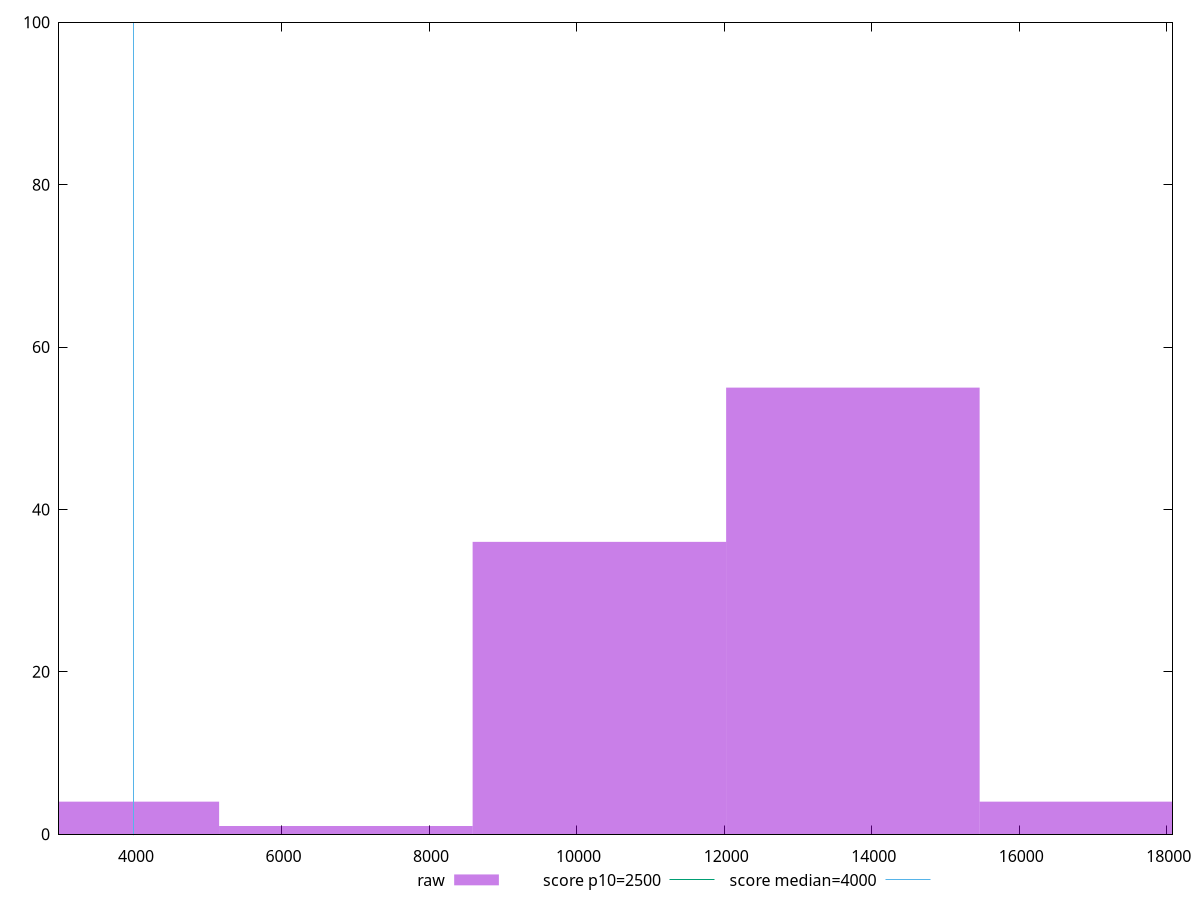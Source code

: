 reset

$raw <<EOF
3436.288339805295 4
6872.57667961059 1
10308.865019415885 36
13745.15335922118 55
17181.441699026476 4
EOF

set key outside below
set boxwidth 3436.288339805295
set xrange [2983.9670000000006:18077.682499999995]
set yrange [0:100]
set trange [0:100]
set style fill transparent solid 0.5 noborder

set parametric
set terminal svg size 640, 490 enhanced background rgb 'white'
set output "reports/report_00027_2021-02-24T12-40-31.850Z/largest-contentful-paint/samples/astro/raw/histogram.svg"

plot $raw title "raw" with boxes, \
     2500,t title "score p10=2500", \
     4000,t title "score median=4000"

reset
